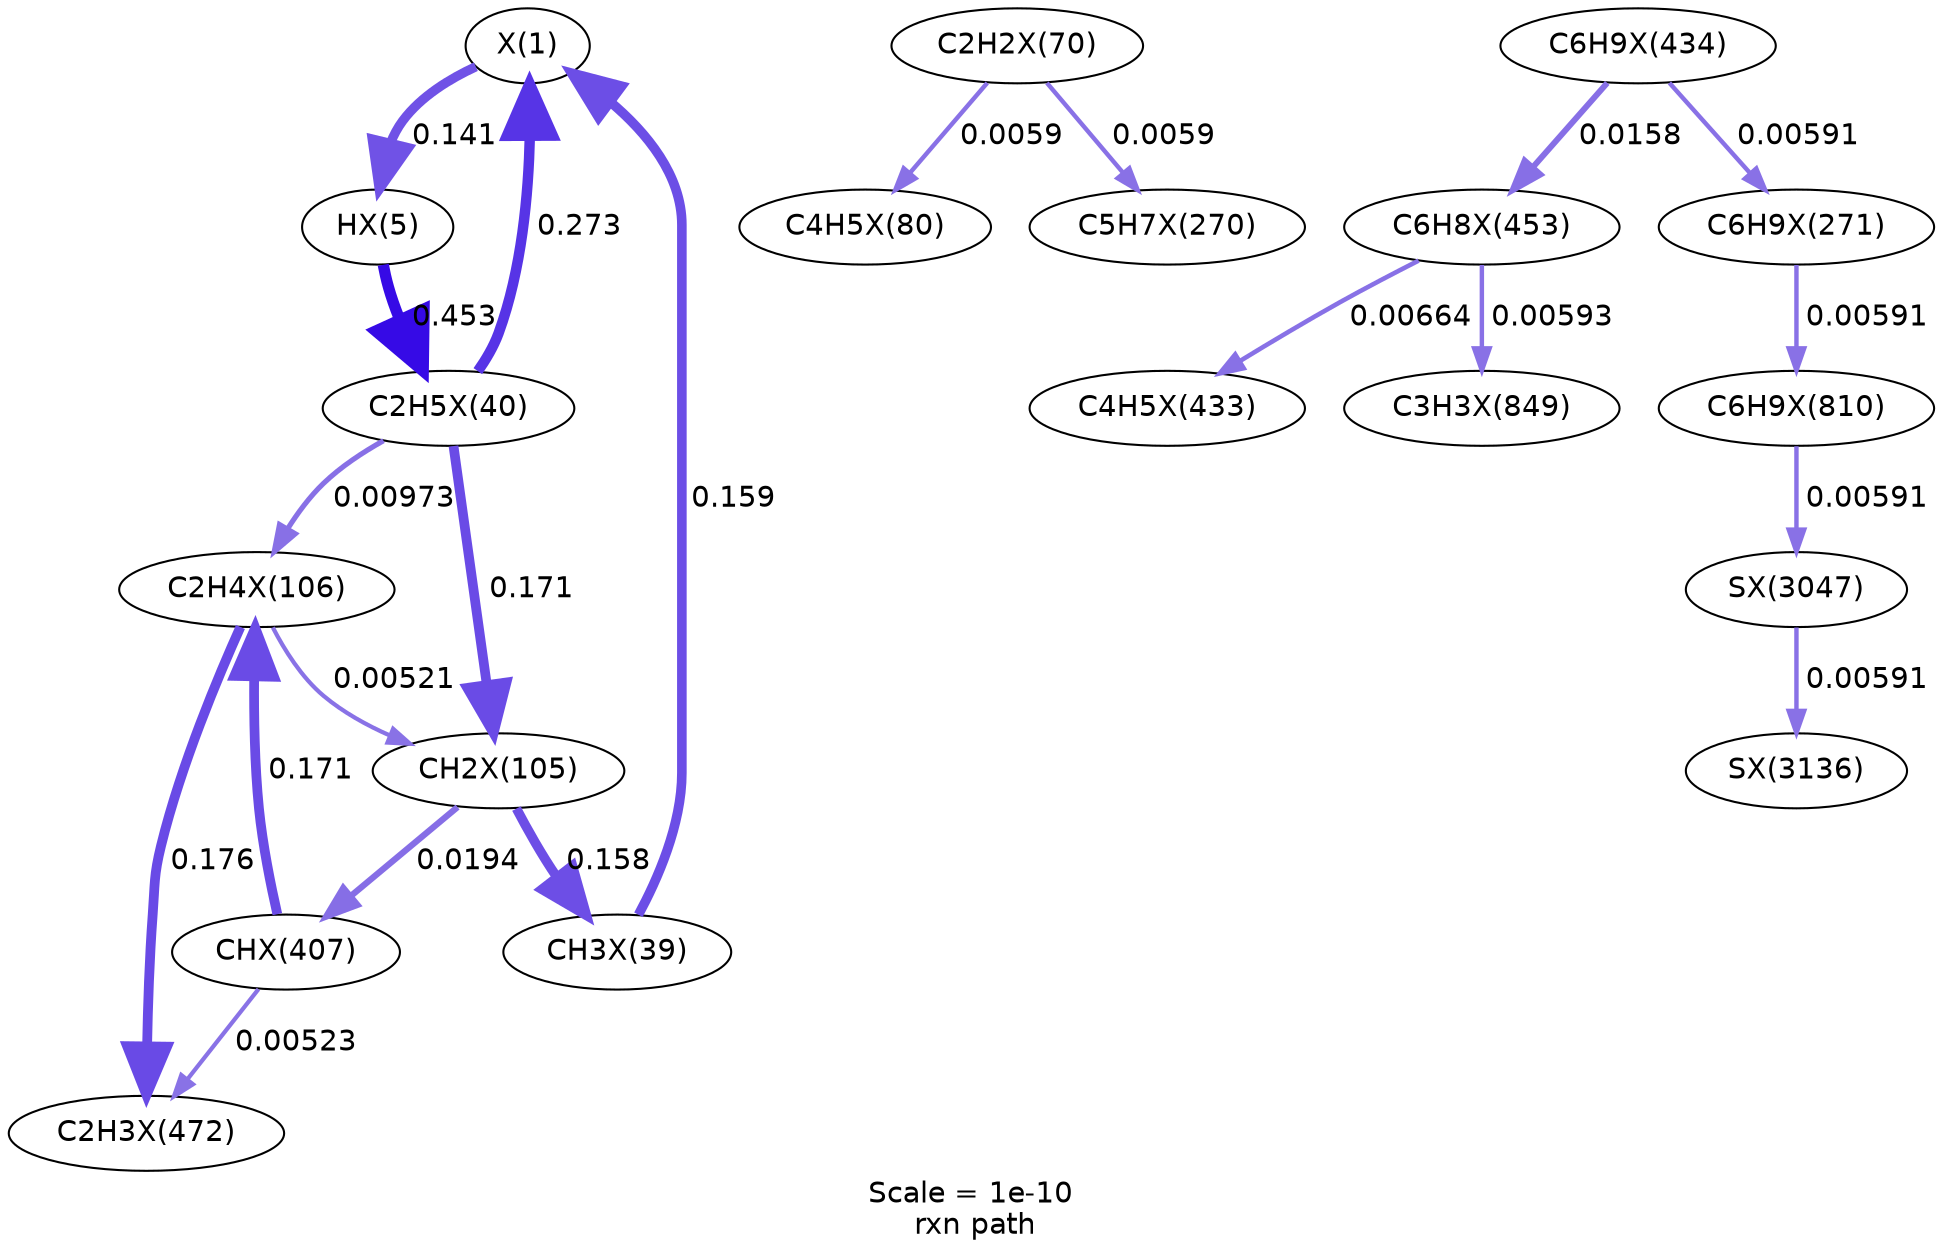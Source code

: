 digraph reaction_paths {
center=1;
s14 -> s15[fontname="Helvetica", style="setlinewidth(4.52)", arrowsize=2.26, color="0.7, 0.641, 0.9"
, label=" 0.141"];
s18 -> s14[fontname="Helvetica", style="setlinewidth(5.02)", arrowsize=2.51, color="0.7, 0.773, 0.9"
, label=" 0.273"];
s17 -> s14[fontname="Helvetica", style="setlinewidth(4.61)", arrowsize=2.31, color="0.7, 0.659, 0.9"
, label=" 0.159"];
s15 -> s18[fontname="Helvetica", style="setlinewidth(5.4)", arrowsize=2.7, color="0.7, 0.953, 0.9"
, label=" 0.453"];
s18 -> s30[fontname="Helvetica", style="setlinewidth(4.67)", arrowsize=2.33, color="0.7, 0.671, 0.9"
, label=" 0.171"];
s18 -> s31[fontname="Helvetica", style="setlinewidth(2.5)", arrowsize=1.25, color="0.7, 0.51, 0.9"
, label=" 0.00973"];
s25 -> s26[fontname="Helvetica", style="setlinewidth(2.13)", arrowsize=1.06, color="0.7, 0.506, 0.9"
, label=" 0.0059"];
s25 -> s39[fontname="Helvetica", style="setlinewidth(2.12)", arrowsize=1.06, color="0.7, 0.506, 0.9"
, label=" 0.0059"];
s30 -> s17[fontname="Helvetica", style="setlinewidth(4.61)", arrowsize=2.3, color="0.7, 0.658, 0.9"
, label=" 0.158"];
s30 -> s45[fontname="Helvetica", style="setlinewidth(3.02)", arrowsize=1.51, color="0.7, 0.519, 0.9"
, label=" 0.0194"];
s31 -> s30[fontname="Helvetica", style="setlinewidth(2.03)", arrowsize=1.02, color="0.7, 0.505, 0.9"
, label=" 0.00521"];
s45 -> s31[fontname="Helvetica", style="setlinewidth(4.67)", arrowsize=2.33, color="0.7, 0.671, 0.9"
, label=" 0.171"];
s45 -> s54[fontname="Helvetica", style="setlinewidth(2.03)", arrowsize=1.02, color="0.7, 0.505, 0.9"
, label=" 0.00523"];
s51 -> s47[fontname="Helvetica", style="setlinewidth(2.21)", arrowsize=1.11, color="0.7, 0.507, 0.9"
, label=" 0.00664"];
s31 -> s54[fontname="Helvetica", style="setlinewidth(4.69)", arrowsize=2.34, color="0.7, 0.676, 0.9"
, label=" 0.176"];
s48 -> s40[fontname="Helvetica", style="setlinewidth(2.13)", arrowsize=1.06, color="0.7, 0.506, 0.9"
, label=" 0.00591"];
s48 -> s51[fontname="Helvetica", style="setlinewidth(2.87)", arrowsize=1.44, color="0.7, 0.516, 0.9"
, label=" 0.0158"];
s40 -> s59[fontname="Helvetica", style="setlinewidth(2.13)", arrowsize=1.06, color="0.7, 0.506, 0.9"
, label=" 0.00591"];
s51 -> s61[fontname="Helvetica", style="setlinewidth(2.13)", arrowsize=1.06, color="0.7, 0.506, 0.9"
, label=" 0.00593"];
s59 -> s118[fontname="Helvetica", style="setlinewidth(2.13)", arrowsize=1.06, color="0.7, 0.506, 0.9"
, label=" 0.00591"];
s118 -> s121[fontname="Helvetica", style="setlinewidth(2.13)", arrowsize=1.06, color="0.7, 0.506, 0.9"
, label=" 0.00591"];
s14 [ fontname="Helvetica", label="X(1)"];
s15 [ fontname="Helvetica", label="HX(5)"];
s17 [ fontname="Helvetica", label="CH3X(39)"];
s18 [ fontname="Helvetica", label="C2H5X(40)"];
s25 [ fontname="Helvetica", label="C2H2X(70)"];
s26 [ fontname="Helvetica", label="C4H5X(80)"];
s30 [ fontname="Helvetica", label="CH2X(105)"];
s31 [ fontname="Helvetica", label="C2H4X(106)"];
s39 [ fontname="Helvetica", label="C5H7X(270)"];
s40 [ fontname="Helvetica", label="C6H9X(271)"];
s45 [ fontname="Helvetica", label="CHX(407)"];
s47 [ fontname="Helvetica", label="C4H5X(433)"];
s48 [ fontname="Helvetica", label="C6H9X(434)"];
s51 [ fontname="Helvetica", label="C6H8X(453)"];
s54 [ fontname="Helvetica", label="C2H3X(472)"];
s59 [ fontname="Helvetica", label="C6H9X(810)"];
s61 [ fontname="Helvetica", label="C3H3X(849)"];
s118 [ fontname="Helvetica", label="SX(3047)"];
s121 [ fontname="Helvetica", label="SX(3136)"];
 label = "Scale = 1e-10\l rxn path";
 fontname = "Helvetica";
}
